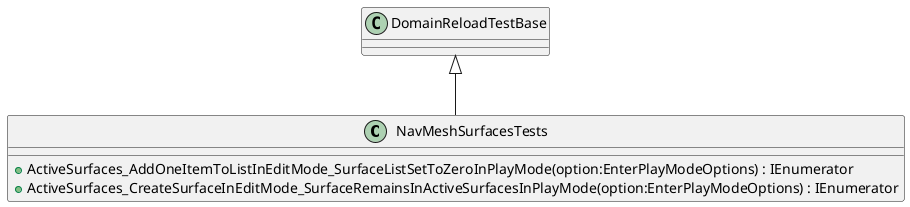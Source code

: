 @startuml
class NavMeshSurfacesTests {
    + ActiveSurfaces_AddOneItemToListInEditMode_SurfaceListSetToZeroInPlayMode(option:EnterPlayModeOptions) : IEnumerator
    + ActiveSurfaces_CreateSurfaceInEditMode_SurfaceRemainsInActiveSurfacesInPlayMode(option:EnterPlayModeOptions) : IEnumerator
}
DomainReloadTestBase <|-- NavMeshSurfacesTests
@enduml
